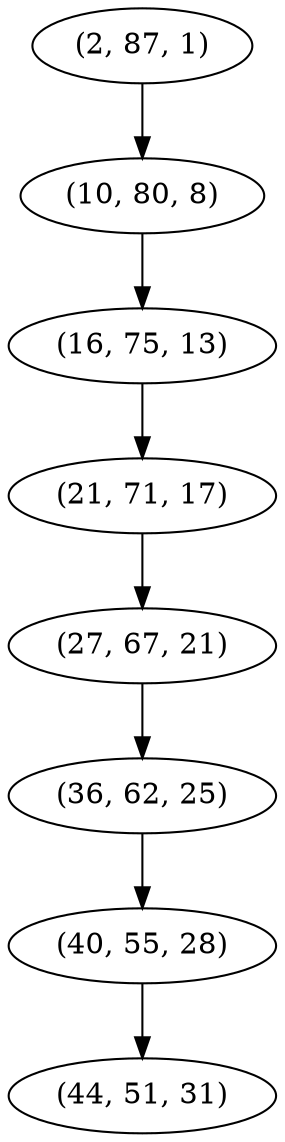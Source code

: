 digraph tree {
    "(2, 87, 1)";
    "(10, 80, 8)";
    "(16, 75, 13)";
    "(21, 71, 17)";
    "(27, 67, 21)";
    "(36, 62, 25)";
    "(40, 55, 28)";
    "(44, 51, 31)";
    "(2, 87, 1)" -> "(10, 80, 8)";
    "(10, 80, 8)" -> "(16, 75, 13)";
    "(16, 75, 13)" -> "(21, 71, 17)";
    "(21, 71, 17)" -> "(27, 67, 21)";
    "(27, 67, 21)" -> "(36, 62, 25)";
    "(36, 62, 25)" -> "(40, 55, 28)";
    "(40, 55, 28)" -> "(44, 51, 31)";
}
